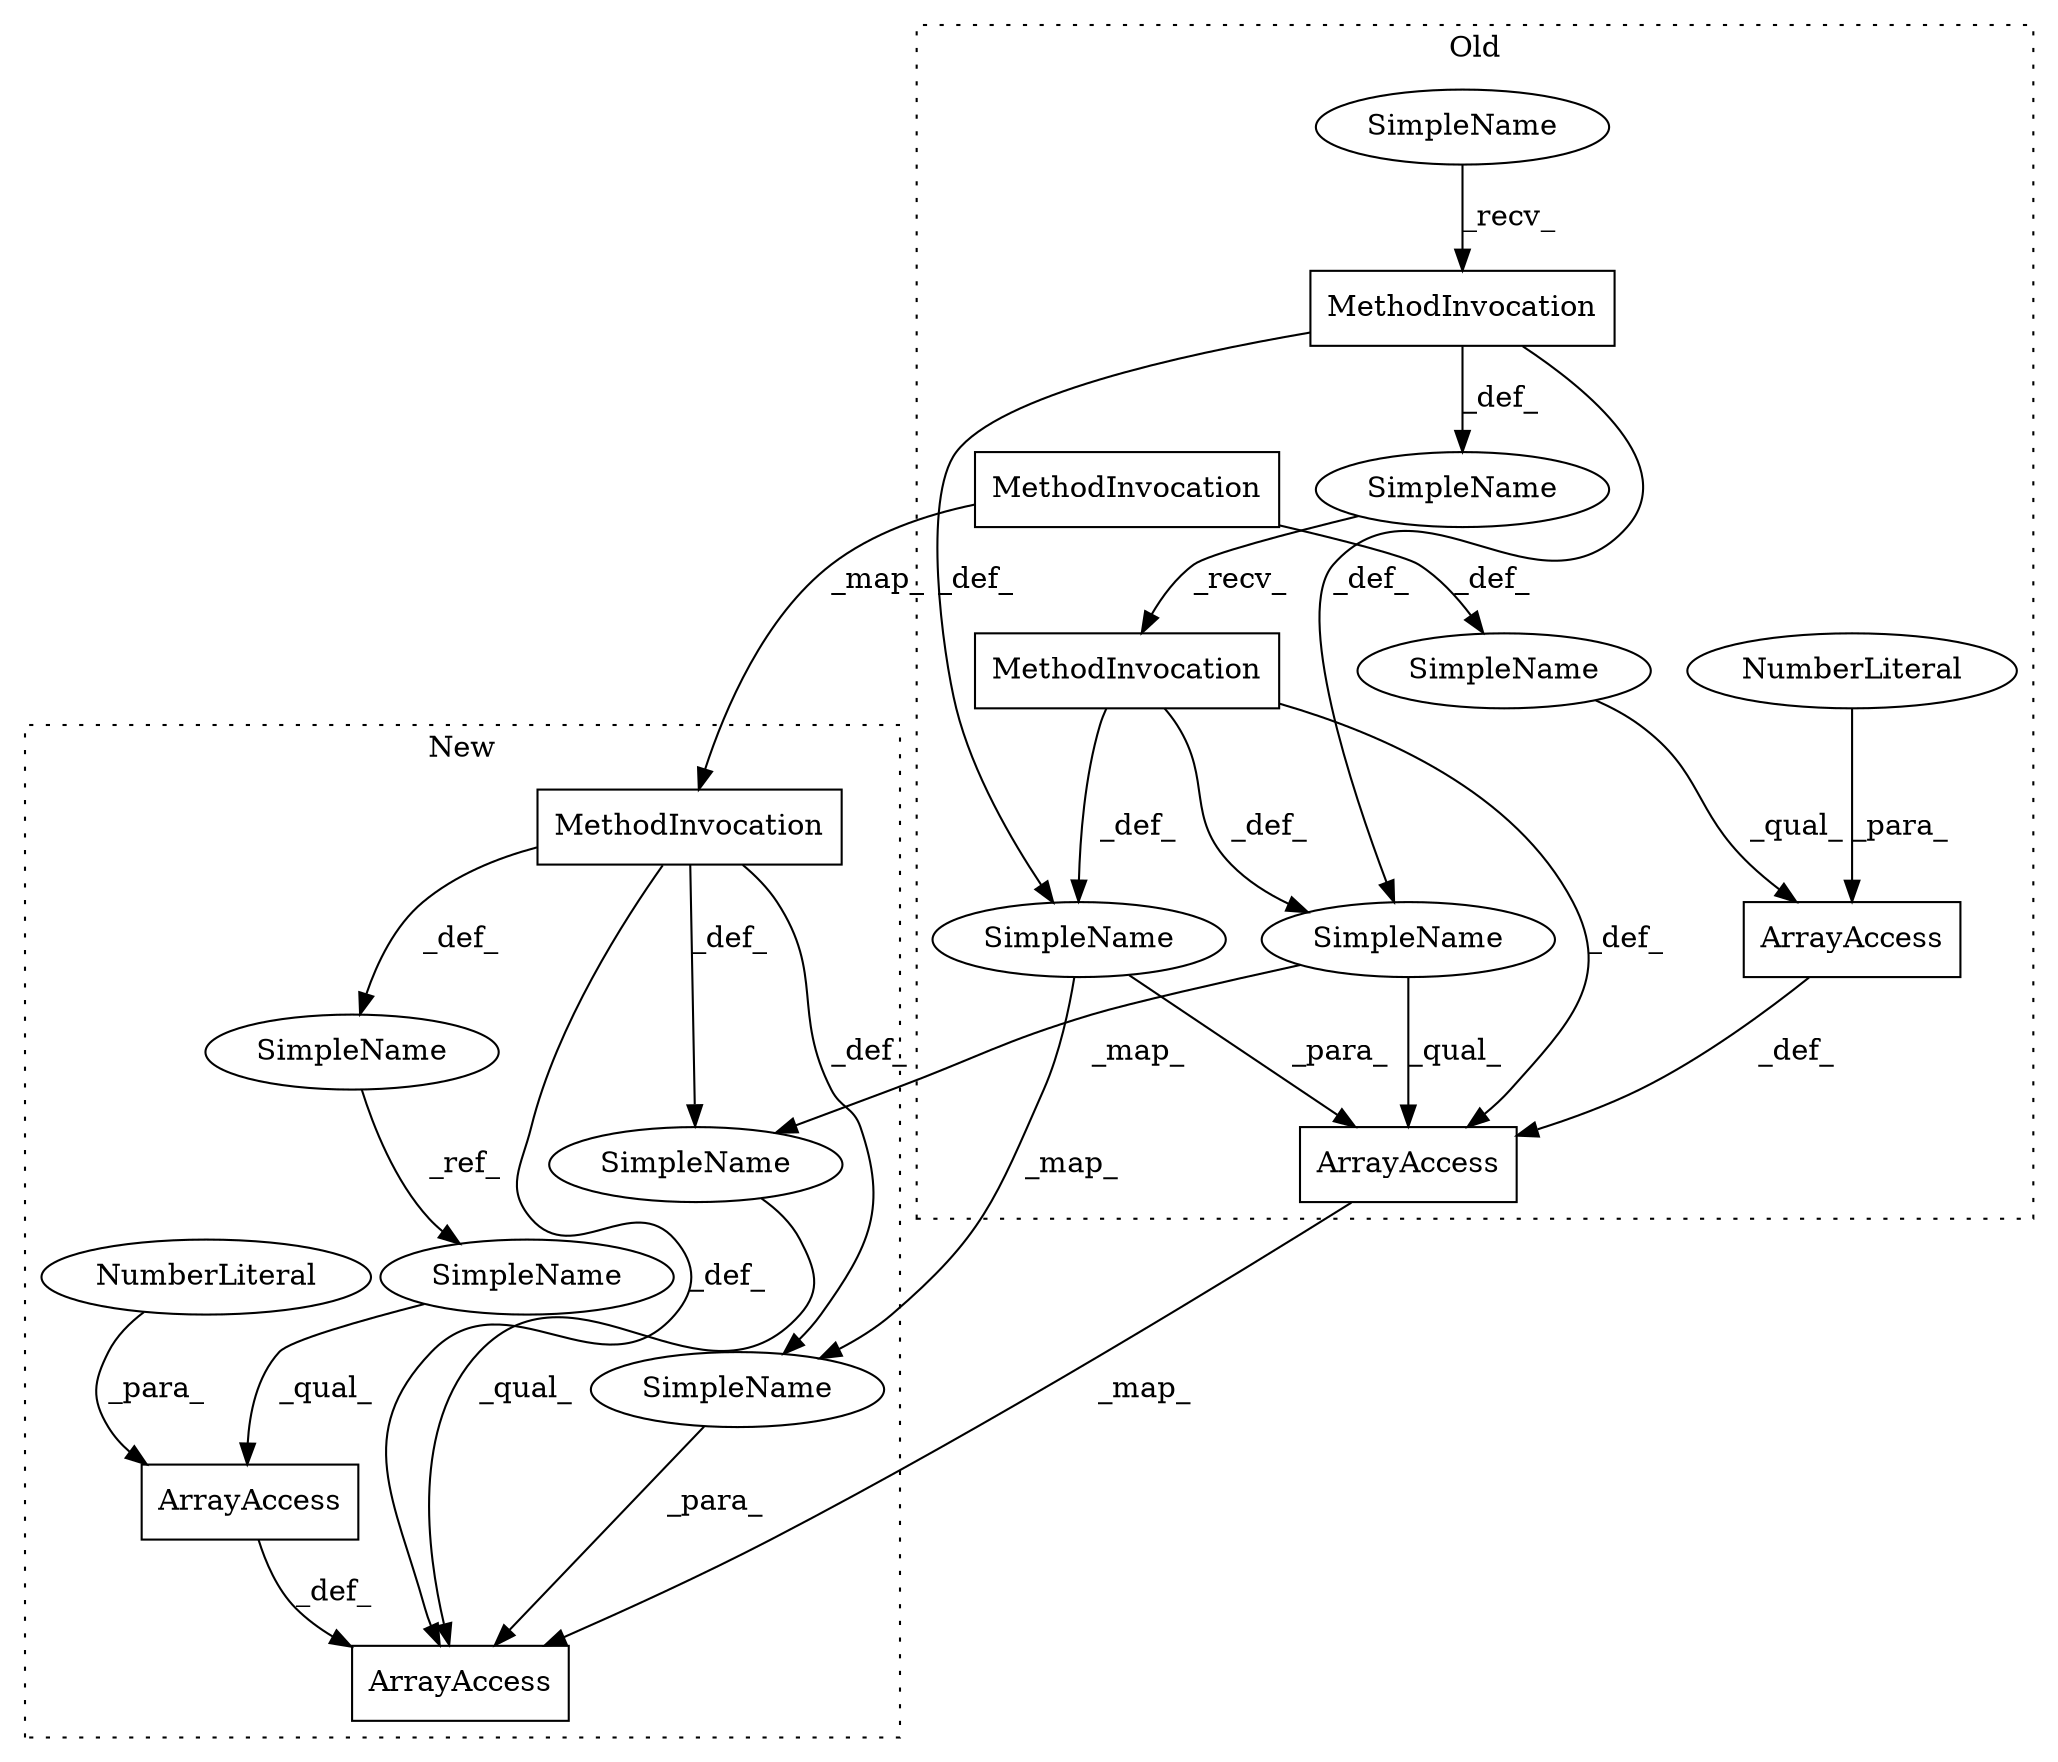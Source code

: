 digraph G {
subgraph cluster0 {
2 [label="ArrayAccess" a="2" s="2912,2930" l="13,1" shape="box"];
3 [label="ArrayAccess" a="2" s="2774,2810" l="35,1" shape="box"];
5 [label="MethodInvocation" a="32" s="2795,2807" l="6,1" shape="box"];
6 [label="MethodInvocation" a="32" s="2696" l="11" shape="box"];
8 [label="MethodInvocation" a="32" s="2708" l="9" shape="box"];
9 [label="NumberLiteral" a="34" s="2809" l="1" shape="ellipse"];
14 [label="SimpleName" a="42" s="2880" l="5" shape="ellipse"];
15 [label="SimpleName" a="42" s="2689" l="6" shape="ellipse"];
16 [label="SimpleName" a="42" s="" l="" shape="ellipse"];
18 [label="SimpleName" a="42" s="" l="" shape="ellipse"];
19 [label="SimpleName" a="42" s="2493" l="12" shape="ellipse"];
label = "Old";
style="dotted";
}
subgraph cluster1 {
1 [label="ArrayAccess" a="2" s="2835,2849" l="13,1" shape="box"];
4 [label="ArrayAccess" a="2" s="2951,2969" l="13,1" shape="box"];
7 [label="MethodInvocation" a="32" s="2549,2561" l="6,1" shape="box"];
10 [label="NumberLiteral" a="34" s="2848" l="1" shape="ellipse"];
11 [label="SimpleName" a="42" s="2515" l="12" shape="ellipse"];
12 [label="SimpleName" a="42" s="2570" l="12" shape="ellipse"];
13 [label="SimpleName" a="42" s="2835" l="12" shape="ellipse"];
17 [label="SimpleName" a="42" s="2919" l="5" shape="ellipse"];
label = "New";
style="dotted";
}
1 -> 4 [label="_def_"];
2 -> 4 [label="_map_"];
3 -> 2 [label="_def_"];
5 -> 7 [label="_map_"];
5 -> 18 [label="_def_"];
6 -> 14 [label="_def_"];
6 -> 16 [label="_def_"];
6 -> 19 [label="_def_"];
7 -> 17 [label="_def_"];
7 -> 12 [label="_def_"];
7 -> 4 [label="_def_"];
7 -> 11 [label="_def_"];
8 -> 19 [label="_def_"];
8 -> 14 [label="_def_"];
8 -> 2 [label="_def_"];
9 -> 3 [label="_para_"];
10 -> 1 [label="_para_"];
11 -> 13 [label="_ref_"];
12 -> 4 [label="_qual_"];
13 -> 1 [label="_qual_"];
14 -> 2 [label="_para_"];
14 -> 17 [label="_map_"];
15 -> 6 [label="_recv_"];
16 -> 8 [label="_recv_"];
17 -> 4 [label="_para_"];
18 -> 3 [label="_qual_"];
19 -> 2 [label="_qual_"];
19 -> 12 [label="_map_"];
}
